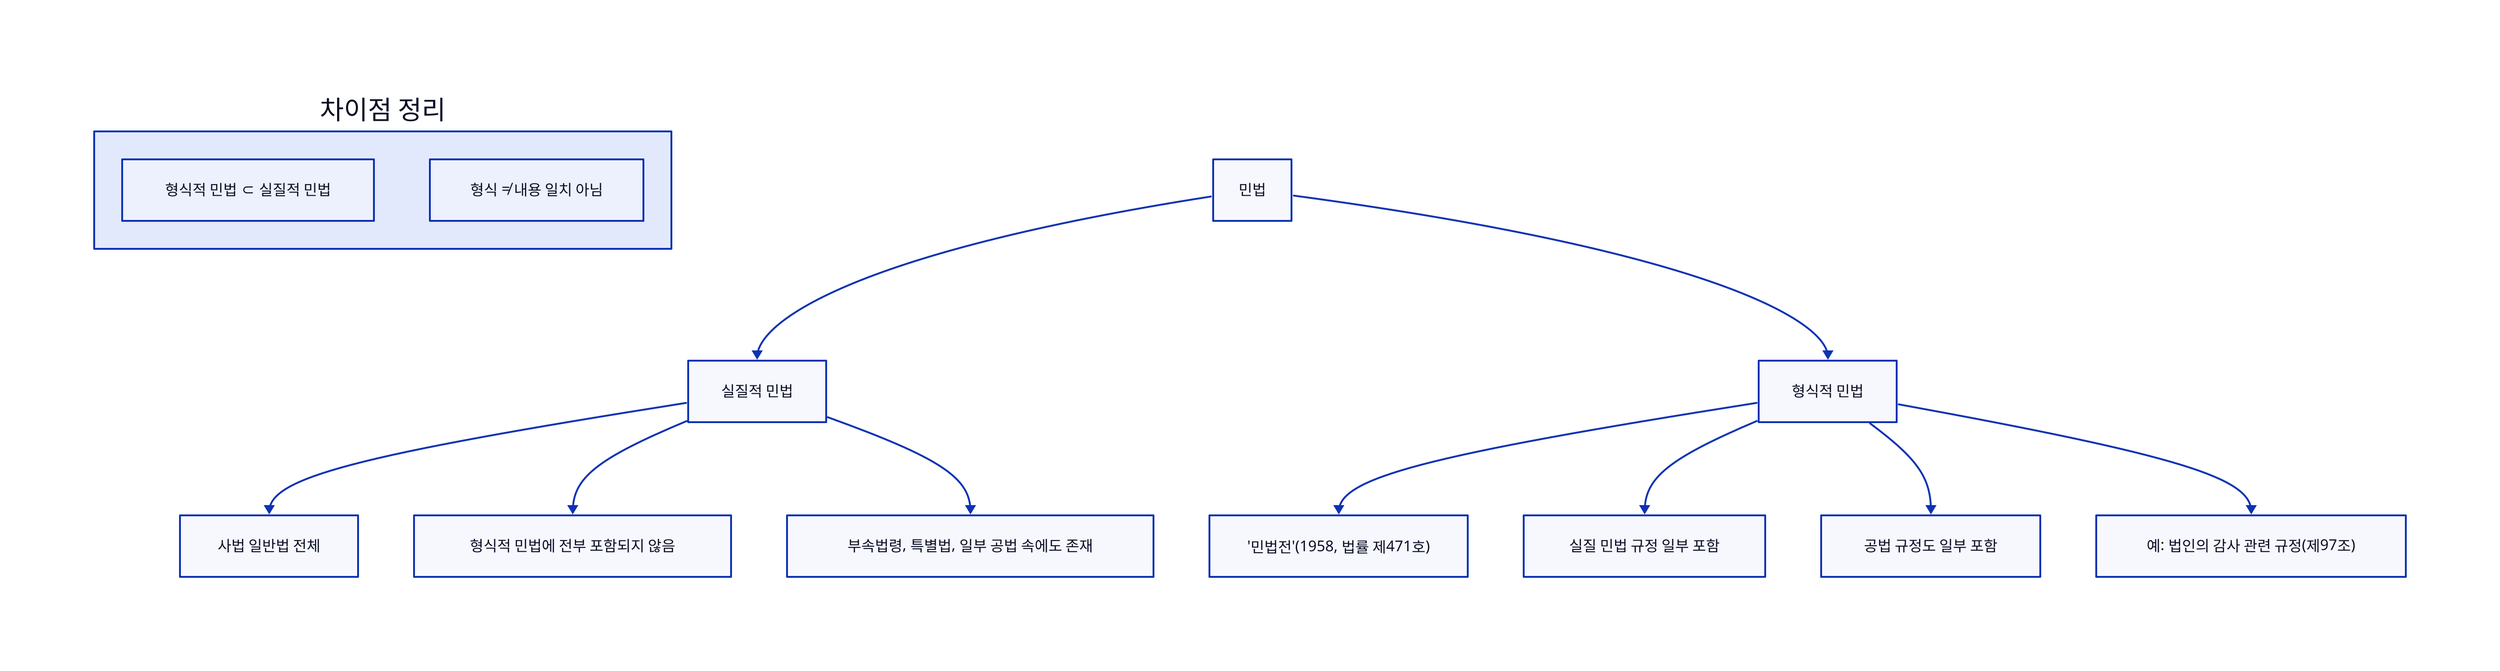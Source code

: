 # [5] 實質的 民法과 形式的 民法.d2
direction: down

"민법" -> "실질적 민법"
"민법" -> "형식적 민법"

"실질적 민법" -> "사법 일반법 전체"
"실질적 민법" -> "형식적 민법에 전부 포함되지 않음"
"실질적 민법" -> "부속법령, 특별법, 일부 공법 속에도 존재"

"형식적 민법" -> "'민법전'(1958, 법률 제471호)"
"형식적 민법" -> "실질 민법 규정 일부 포함"
"형식적 민법" -> "공법 규정도 일부 포함"

"형식적 민법" -> "예: 법인의 감사 관련 규정(제97조)"

"차이점 정리": {
  "형식적 민법 ⊂ 실질적 민법"
  "형식 ≠ 내용 일치 아님"
}
